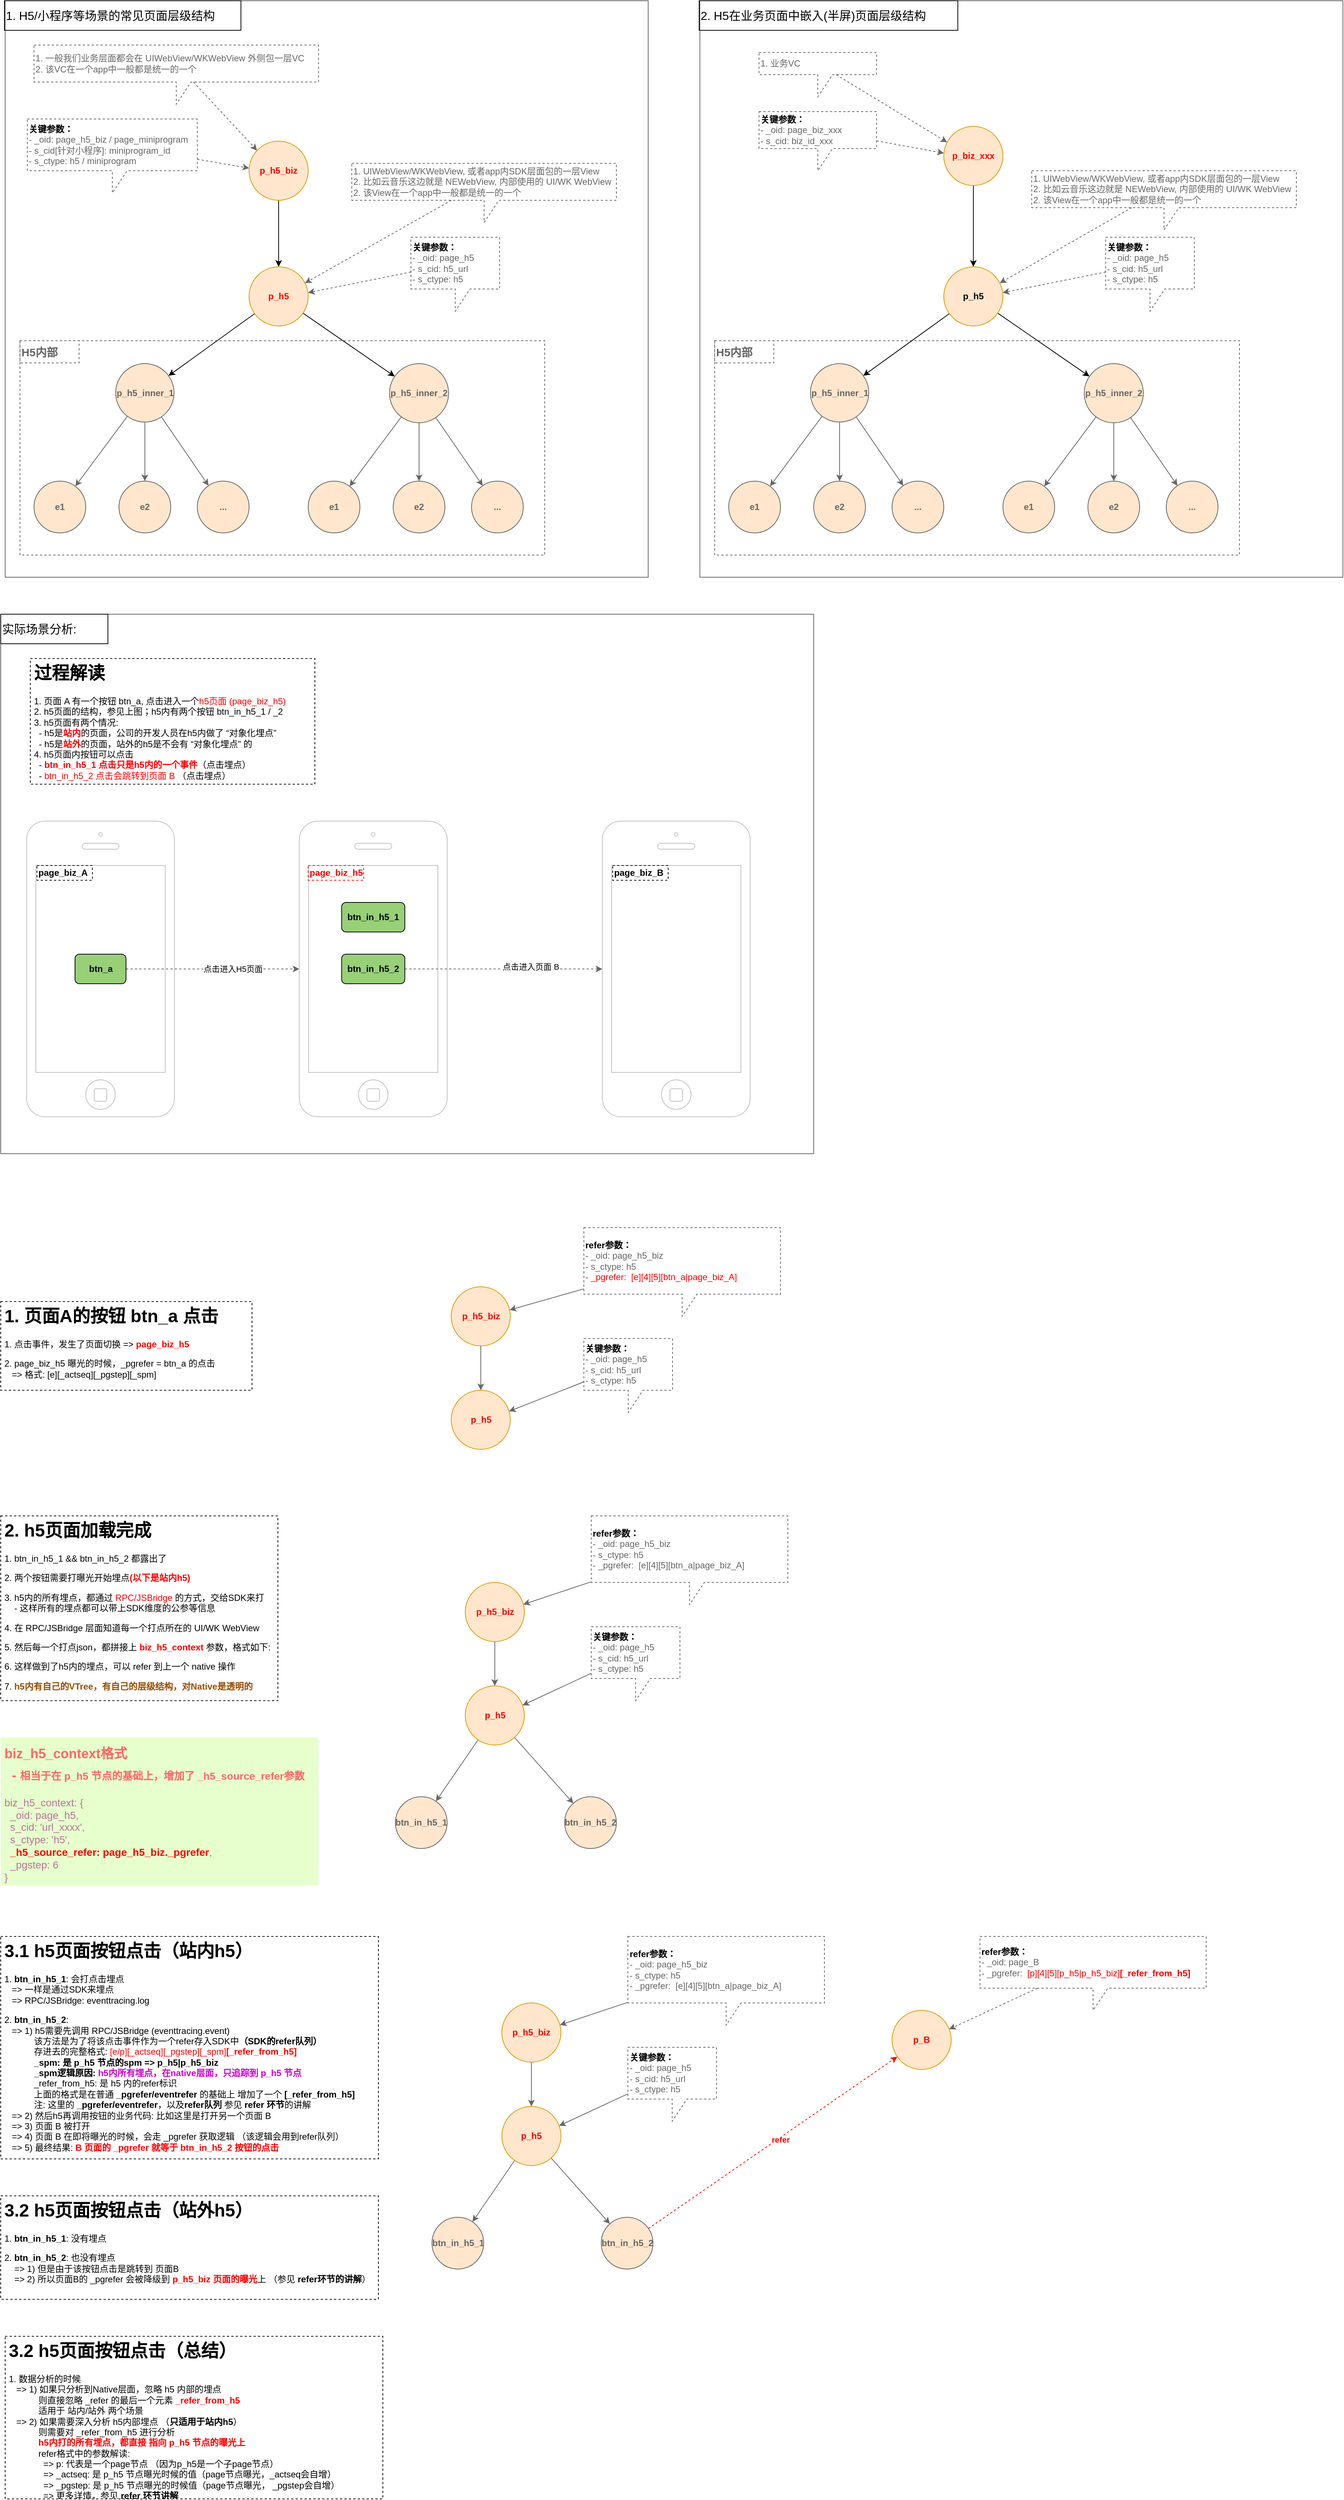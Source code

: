 <mxfile version="14.7.0" type="github">
  <diagram id="BwOSBp48OYiSH1dpokI9" name="Page-1">
    <mxGraphModel dx="1688" dy="2110" grid="1" gridSize="10" guides="1" tooltips="1" connect="1" arrows="1" fold="1" page="1" pageScale="1" pageWidth="827" pageHeight="1169" math="0" shadow="0">
      <root>
        <mxCell id="0" />
        <mxCell id="1" parent="0" />
        <mxCell id="-mIfDHSUPJoPvfxh9Jht-90" value="" style="rounded=0;whiteSpace=wrap;html=1;strokeColor=#666666;fontColor=#666666;" vertex="1" parent="1">
          <mxGeometry x="45" y="-260" width="1100" height="730" as="geometry" />
        </mxCell>
        <mxCell id="-mIfDHSUPJoPvfxh9Jht-35" value="" style="rounded=0;whiteSpace=wrap;html=1;strokeColor=#666666;fontColor=#666666;" vertex="1" parent="1">
          <mxGeometry x="51" y="-1090" width="870" height="780" as="geometry" />
        </mxCell>
        <mxCell id="-mIfDHSUPJoPvfxh9Jht-29" value="" style="rounded=0;whiteSpace=wrap;html=1;fillColor=none;dashed=1;strokeColor=#666666;fontColor=#666666;" vertex="1" parent="1">
          <mxGeometry x="71" y="-630" width="710" height="290" as="geometry" />
        </mxCell>
        <mxCell id="-mIfDHSUPJoPvfxh9Jht-12" style="edgeStyle=orthogonalEdgeStyle;rounded=0;orthogonalLoop=1;jettySize=auto;html=1;fontColor=#FF0000;" edge="1" parent="1" source="-mIfDHSUPJoPvfxh9Jht-6" target="-mIfDHSUPJoPvfxh9Jht-7">
          <mxGeometry relative="1" as="geometry" />
        </mxCell>
        <mxCell id="-mIfDHSUPJoPvfxh9Jht-6" value="&lt;font&gt;&lt;span&gt;p_h5_biz&lt;br&gt;&lt;/span&gt;&lt;/font&gt;" style="ellipse;whiteSpace=wrap;html=1;aspect=fixed;strokeColor=#d79b00;fillColor=#ffe6cc;fontStyle=1;fontColor=#FF0000;" vertex="1" parent="1">
          <mxGeometry x="381" y="-900" width="80" height="80" as="geometry" />
        </mxCell>
        <mxCell id="-mIfDHSUPJoPvfxh9Jht-21" style="edgeStyle=none;rounded=0;orthogonalLoop=1;jettySize=auto;html=1;" edge="1" parent="1" source="-mIfDHSUPJoPvfxh9Jht-7" target="-mIfDHSUPJoPvfxh9Jht-13">
          <mxGeometry relative="1" as="geometry" />
        </mxCell>
        <mxCell id="-mIfDHSUPJoPvfxh9Jht-22" style="edgeStyle=none;rounded=0;orthogonalLoop=1;jettySize=auto;html=1;" edge="1" parent="1" source="-mIfDHSUPJoPvfxh9Jht-7" target="-mIfDHSUPJoPvfxh9Jht-14">
          <mxGeometry relative="1" as="geometry" />
        </mxCell>
        <mxCell id="-mIfDHSUPJoPvfxh9Jht-7" value="&lt;span&gt;&lt;font&gt;p_h5&lt;/font&gt;&lt;/span&gt;" style="ellipse;whiteSpace=wrap;html=1;aspect=fixed;strokeColor=#d79b00;fillColor=#ffe6cc;fontStyle=1;fontColor=#FF0000;" vertex="1" parent="1">
          <mxGeometry x="381" y="-730" width="80" height="80" as="geometry" />
        </mxCell>
        <mxCell id="-mIfDHSUPJoPvfxh9Jht-18" style="rounded=0;orthogonalLoop=1;jettySize=auto;html=1;strokeColor=#666666;fontColor=#666666;" edge="1" parent="1" source="-mIfDHSUPJoPvfxh9Jht-13" target="-mIfDHSUPJoPvfxh9Jht-15">
          <mxGeometry relative="1" as="geometry" />
        </mxCell>
        <mxCell id="-mIfDHSUPJoPvfxh9Jht-19" style="edgeStyle=none;rounded=0;orthogonalLoop=1;jettySize=auto;html=1;strokeColor=#666666;fontColor=#666666;" edge="1" parent="1" source="-mIfDHSUPJoPvfxh9Jht-13" target="-mIfDHSUPJoPvfxh9Jht-16">
          <mxGeometry relative="1" as="geometry" />
        </mxCell>
        <mxCell id="-mIfDHSUPJoPvfxh9Jht-20" style="edgeStyle=none;rounded=0;orthogonalLoop=1;jettySize=auto;html=1;strokeColor=#666666;fontColor=#666666;" edge="1" parent="1" source="-mIfDHSUPJoPvfxh9Jht-13" target="-mIfDHSUPJoPvfxh9Jht-17">
          <mxGeometry relative="1" as="geometry" />
        </mxCell>
        <mxCell id="-mIfDHSUPJoPvfxh9Jht-13" value="&lt;b&gt;&lt;font&gt;p_h5_inner_1&lt;/font&gt;&lt;/b&gt;" style="ellipse;whiteSpace=wrap;html=1;aspect=fixed;fillColor=#ffe6cc;strokeColor=#666666;fontColor=#666666;" vertex="1" parent="1">
          <mxGeometry x="200.5" y="-599" width="79" height="79" as="geometry" />
        </mxCell>
        <mxCell id="-mIfDHSUPJoPvfxh9Jht-26" style="edgeStyle=none;rounded=0;orthogonalLoop=1;jettySize=auto;html=1;strokeColor=#666666;fontColor=#666666;" edge="1" parent="1" source="-mIfDHSUPJoPvfxh9Jht-14" target="-mIfDHSUPJoPvfxh9Jht-23">
          <mxGeometry relative="1" as="geometry" />
        </mxCell>
        <mxCell id="-mIfDHSUPJoPvfxh9Jht-27" style="edgeStyle=none;rounded=0;orthogonalLoop=1;jettySize=auto;html=1;strokeColor=#666666;fontColor=#666666;" edge="1" parent="1" source="-mIfDHSUPJoPvfxh9Jht-14" target="-mIfDHSUPJoPvfxh9Jht-24">
          <mxGeometry relative="1" as="geometry" />
        </mxCell>
        <mxCell id="-mIfDHSUPJoPvfxh9Jht-28" style="edgeStyle=none;rounded=0;orthogonalLoop=1;jettySize=auto;html=1;strokeColor=#666666;fontColor=#666666;" edge="1" parent="1" source="-mIfDHSUPJoPvfxh9Jht-14" target="-mIfDHSUPJoPvfxh9Jht-25">
          <mxGeometry relative="1" as="geometry" />
        </mxCell>
        <mxCell id="-mIfDHSUPJoPvfxh9Jht-14" value="&lt;b&gt;&lt;font&gt;p_h5_inner_2&lt;/font&gt;&lt;/b&gt;" style="ellipse;whiteSpace=wrap;html=1;aspect=fixed;fillColor=#ffe6cc;strokeColor=#666666;fontColor=#666666;" vertex="1" parent="1">
          <mxGeometry x="571" y="-599" width="80" height="80" as="geometry" />
        </mxCell>
        <mxCell id="-mIfDHSUPJoPvfxh9Jht-15" value="&lt;b&gt;&lt;font&gt;e1&lt;/font&gt;&lt;/b&gt;" style="ellipse;whiteSpace=wrap;html=1;aspect=fixed;fillColor=#ffe6cc;strokeColor=#666666;fontColor=#666666;" vertex="1" parent="1">
          <mxGeometry x="90" y="-440" width="70" height="70" as="geometry" />
        </mxCell>
        <mxCell id="-mIfDHSUPJoPvfxh9Jht-16" value="&lt;b&gt;&lt;font&gt;e2&lt;/font&gt;&lt;/b&gt;" style="ellipse;whiteSpace=wrap;html=1;aspect=fixed;fillColor=#ffe6cc;strokeColor=#666666;fontColor=#666666;" vertex="1" parent="1">
          <mxGeometry x="205" y="-440" width="70" height="70" as="geometry" />
        </mxCell>
        <mxCell id="-mIfDHSUPJoPvfxh9Jht-17" value="&lt;b&gt;&lt;font&gt;...&lt;/font&gt;&lt;/b&gt;" style="ellipse;whiteSpace=wrap;html=1;aspect=fixed;fillColor=#ffe6cc;strokeColor=#666666;fontColor=#666666;" vertex="1" parent="1">
          <mxGeometry x="311" y="-440" width="70" height="70" as="geometry" />
        </mxCell>
        <mxCell id="-mIfDHSUPJoPvfxh9Jht-23" value="&lt;b&gt;&lt;font&gt;e1&lt;/font&gt;&lt;/b&gt;" style="ellipse;whiteSpace=wrap;html=1;aspect=fixed;fillColor=#ffe6cc;strokeColor=#666666;fontColor=#666666;" vertex="1" parent="1">
          <mxGeometry x="461" y="-440" width="70" height="70" as="geometry" />
        </mxCell>
        <mxCell id="-mIfDHSUPJoPvfxh9Jht-24" value="&lt;b&gt;&lt;font&gt;e2&lt;/font&gt;&lt;/b&gt;" style="ellipse;whiteSpace=wrap;html=1;aspect=fixed;fillColor=#ffe6cc;strokeColor=#666666;fontColor=#666666;" vertex="1" parent="1">
          <mxGeometry x="576" y="-440" width="70" height="70" as="geometry" />
        </mxCell>
        <mxCell id="-mIfDHSUPJoPvfxh9Jht-25" value="&lt;b&gt;&lt;font&gt;...&lt;/font&gt;&lt;/b&gt;" style="ellipse;whiteSpace=wrap;html=1;aspect=fixed;fillColor=#ffe6cc;strokeColor=#666666;fontColor=#666666;" vertex="1" parent="1">
          <mxGeometry x="682" y="-440" width="70" height="70" as="geometry" />
        </mxCell>
        <mxCell id="-mIfDHSUPJoPvfxh9Jht-30" value="&lt;b&gt;&lt;font style=&quot;font-size: 15px&quot;&gt;H5内部&lt;/font&gt;&lt;/b&gt;" style="text;html=1;fillColor=none;align=left;verticalAlign=middle;whiteSpace=wrap;rounded=0;dashed=1;strokeColor=#666666;fontColor=#666666;" vertex="1" parent="1">
          <mxGeometry x="71" y="-630" width="80" height="30" as="geometry" />
        </mxCell>
        <mxCell id="-mIfDHSUPJoPvfxh9Jht-32" style="edgeStyle=none;rounded=0;orthogonalLoop=1;jettySize=auto;html=1;fontColor=#666666;dashed=1;strokeColor=#666666;" edge="1" parent="1" source="-mIfDHSUPJoPvfxh9Jht-31" target="-mIfDHSUPJoPvfxh9Jht-6">
          <mxGeometry relative="1" as="geometry" />
        </mxCell>
        <mxCell id="-mIfDHSUPJoPvfxh9Jht-31" value="1. 一般我们业务层面都会在 UIWebView/WKWebView 外侧包一层VC&lt;br&gt;2. 该VC在一个app中一般都是统一的一个" style="shape=callout;whiteSpace=wrap;html=1;perimeter=calloutPerimeter;dashed=1;fontColor=#666666;fillColor=none;strokeColor=#666666;align=left;" vertex="1" parent="1">
          <mxGeometry x="90" y="-1030" width="385" height="80" as="geometry" />
        </mxCell>
        <mxCell id="-mIfDHSUPJoPvfxh9Jht-34" style="edgeStyle=none;rounded=0;orthogonalLoop=1;jettySize=auto;html=1;dashed=1;fontColor=#666666;strokeColor=#666666;" edge="1" parent="1" source="-mIfDHSUPJoPvfxh9Jht-33" target="-mIfDHSUPJoPvfxh9Jht-7">
          <mxGeometry relative="1" as="geometry" />
        </mxCell>
        <mxCell id="-mIfDHSUPJoPvfxh9Jht-33" value="1. UIWebView/WKWebView, 或者app内SDK层面包的一层View&lt;br&gt;2. 比如云音乐这边就是 NEWebView, 内部使用的 UI/WK WebView&lt;br&gt;2. 该View在一个app中一般都是统一的一个" style="shape=callout;whiteSpace=wrap;html=1;perimeter=calloutPerimeter;dashed=1;fontColor=#666666;fillColor=none;strokeColor=#666666;align=left;" vertex="1" parent="1">
          <mxGeometry x="520" y="-870" width="358" height="80" as="geometry" />
        </mxCell>
        <mxCell id="-mIfDHSUPJoPvfxh9Jht-36" value="&lt;font style=&quot;font-size: 16px&quot;&gt;1. H5/小程序等场景的常见页面层级结构&lt;/font&gt;" style="text;html=1;fillColor=none;align=left;verticalAlign=middle;whiteSpace=wrap;rounded=0;strokeColor=#000000;" vertex="1" parent="1">
          <mxGeometry x="50" y="-1090" width="320" height="40" as="geometry" />
        </mxCell>
        <mxCell id="-mIfDHSUPJoPvfxh9Jht-37" value="" style="rounded=0;whiteSpace=wrap;html=1;strokeColor=#666666;fontColor=#666666;" vertex="1" parent="1">
          <mxGeometry x="991" y="-1090" width="870" height="780" as="geometry" />
        </mxCell>
        <mxCell id="-mIfDHSUPJoPvfxh9Jht-38" value="" style="rounded=0;whiteSpace=wrap;html=1;fillColor=none;dashed=1;strokeColor=#666666;fontColor=#666666;" vertex="1" parent="1">
          <mxGeometry x="1011" y="-630" width="710" height="290" as="geometry" />
        </mxCell>
        <mxCell id="-mIfDHSUPJoPvfxh9Jht-39" style="edgeStyle=orthogonalEdgeStyle;rounded=0;orthogonalLoop=1;jettySize=auto;html=1;fontColor=#FF0000;" edge="1" parent="1" source="-mIfDHSUPJoPvfxh9Jht-40" target="-mIfDHSUPJoPvfxh9Jht-43">
          <mxGeometry relative="1" as="geometry" />
        </mxCell>
        <mxCell id="-mIfDHSUPJoPvfxh9Jht-40" value="&lt;font&gt;&lt;span&gt;p_biz_xxx&lt;br&gt;&lt;/span&gt;&lt;/font&gt;" style="ellipse;whiteSpace=wrap;html=1;aspect=fixed;strokeColor=#d79b00;fillColor=#ffe6cc;fontStyle=1;fontColor=#FF0000;" vertex="1" parent="1">
          <mxGeometry x="1321" y="-920" width="80" height="80" as="geometry" />
        </mxCell>
        <mxCell id="-mIfDHSUPJoPvfxh9Jht-41" style="edgeStyle=none;rounded=0;orthogonalLoop=1;jettySize=auto;html=1;" edge="1" parent="1" source="-mIfDHSUPJoPvfxh9Jht-43" target="-mIfDHSUPJoPvfxh9Jht-47">
          <mxGeometry relative="1" as="geometry" />
        </mxCell>
        <mxCell id="-mIfDHSUPJoPvfxh9Jht-42" style="edgeStyle=none;rounded=0;orthogonalLoop=1;jettySize=auto;html=1;" edge="1" parent="1" source="-mIfDHSUPJoPvfxh9Jht-43" target="-mIfDHSUPJoPvfxh9Jht-51">
          <mxGeometry relative="1" as="geometry" />
        </mxCell>
        <mxCell id="-mIfDHSUPJoPvfxh9Jht-43" value="&lt;span&gt;&lt;font&gt;p_h5&lt;/font&gt;&lt;/span&gt;" style="ellipse;whiteSpace=wrap;html=1;aspect=fixed;strokeColor=#d79b00;fillColor=#ffe6cc;fontStyle=1;" vertex="1" parent="1">
          <mxGeometry x="1321" y="-730" width="80" height="80" as="geometry" />
        </mxCell>
        <mxCell id="-mIfDHSUPJoPvfxh9Jht-44" style="rounded=0;orthogonalLoop=1;jettySize=auto;html=1;strokeColor=#666666;fontColor=#666666;" edge="1" parent="1" source="-mIfDHSUPJoPvfxh9Jht-47" target="-mIfDHSUPJoPvfxh9Jht-52">
          <mxGeometry relative="1" as="geometry" />
        </mxCell>
        <mxCell id="-mIfDHSUPJoPvfxh9Jht-45" style="edgeStyle=none;rounded=0;orthogonalLoop=1;jettySize=auto;html=1;strokeColor=#666666;fontColor=#666666;" edge="1" parent="1" source="-mIfDHSUPJoPvfxh9Jht-47" target="-mIfDHSUPJoPvfxh9Jht-53">
          <mxGeometry relative="1" as="geometry" />
        </mxCell>
        <mxCell id="-mIfDHSUPJoPvfxh9Jht-46" style="edgeStyle=none;rounded=0;orthogonalLoop=1;jettySize=auto;html=1;strokeColor=#666666;fontColor=#666666;" edge="1" parent="1" source="-mIfDHSUPJoPvfxh9Jht-47" target="-mIfDHSUPJoPvfxh9Jht-54">
          <mxGeometry relative="1" as="geometry" />
        </mxCell>
        <mxCell id="-mIfDHSUPJoPvfxh9Jht-47" value="&lt;b&gt;&lt;font&gt;p_h5_inner_1&lt;/font&gt;&lt;/b&gt;" style="ellipse;whiteSpace=wrap;html=1;aspect=fixed;fillColor=#ffe6cc;strokeColor=#666666;fontColor=#666666;" vertex="1" parent="1">
          <mxGeometry x="1140.5" y="-599" width="79" height="79" as="geometry" />
        </mxCell>
        <mxCell id="-mIfDHSUPJoPvfxh9Jht-48" style="edgeStyle=none;rounded=0;orthogonalLoop=1;jettySize=auto;html=1;strokeColor=#666666;fontColor=#666666;" edge="1" parent="1" source="-mIfDHSUPJoPvfxh9Jht-51" target="-mIfDHSUPJoPvfxh9Jht-55">
          <mxGeometry relative="1" as="geometry" />
        </mxCell>
        <mxCell id="-mIfDHSUPJoPvfxh9Jht-49" style="edgeStyle=none;rounded=0;orthogonalLoop=1;jettySize=auto;html=1;strokeColor=#666666;fontColor=#666666;" edge="1" parent="1" source="-mIfDHSUPJoPvfxh9Jht-51" target="-mIfDHSUPJoPvfxh9Jht-56">
          <mxGeometry relative="1" as="geometry" />
        </mxCell>
        <mxCell id="-mIfDHSUPJoPvfxh9Jht-50" style="edgeStyle=none;rounded=0;orthogonalLoop=1;jettySize=auto;html=1;strokeColor=#666666;fontColor=#666666;" edge="1" parent="1" source="-mIfDHSUPJoPvfxh9Jht-51" target="-mIfDHSUPJoPvfxh9Jht-57">
          <mxGeometry relative="1" as="geometry" />
        </mxCell>
        <mxCell id="-mIfDHSUPJoPvfxh9Jht-51" value="&lt;b&gt;&lt;font&gt;p_h5_inner_2&lt;/font&gt;&lt;/b&gt;" style="ellipse;whiteSpace=wrap;html=1;aspect=fixed;fillColor=#ffe6cc;strokeColor=#666666;fontColor=#666666;" vertex="1" parent="1">
          <mxGeometry x="1511" y="-599" width="80" height="80" as="geometry" />
        </mxCell>
        <mxCell id="-mIfDHSUPJoPvfxh9Jht-52" value="&lt;b&gt;&lt;font&gt;e1&lt;/font&gt;&lt;/b&gt;" style="ellipse;whiteSpace=wrap;html=1;aspect=fixed;fillColor=#ffe6cc;strokeColor=#666666;fontColor=#666666;" vertex="1" parent="1">
          <mxGeometry x="1030" y="-440" width="70" height="70" as="geometry" />
        </mxCell>
        <mxCell id="-mIfDHSUPJoPvfxh9Jht-53" value="&lt;b&gt;&lt;font&gt;e2&lt;/font&gt;&lt;/b&gt;" style="ellipse;whiteSpace=wrap;html=1;aspect=fixed;fillColor=#ffe6cc;strokeColor=#666666;fontColor=#666666;" vertex="1" parent="1">
          <mxGeometry x="1145" y="-440" width="70" height="70" as="geometry" />
        </mxCell>
        <mxCell id="-mIfDHSUPJoPvfxh9Jht-54" value="&lt;b&gt;&lt;font&gt;...&lt;/font&gt;&lt;/b&gt;" style="ellipse;whiteSpace=wrap;html=1;aspect=fixed;fillColor=#ffe6cc;strokeColor=#666666;fontColor=#666666;" vertex="1" parent="1">
          <mxGeometry x="1251" y="-440" width="70" height="70" as="geometry" />
        </mxCell>
        <mxCell id="-mIfDHSUPJoPvfxh9Jht-55" value="&lt;b&gt;&lt;font&gt;e1&lt;/font&gt;&lt;/b&gt;" style="ellipse;whiteSpace=wrap;html=1;aspect=fixed;fillColor=#ffe6cc;strokeColor=#666666;fontColor=#666666;" vertex="1" parent="1">
          <mxGeometry x="1401" y="-440" width="70" height="70" as="geometry" />
        </mxCell>
        <mxCell id="-mIfDHSUPJoPvfxh9Jht-56" value="&lt;b&gt;&lt;font&gt;e2&lt;/font&gt;&lt;/b&gt;" style="ellipse;whiteSpace=wrap;html=1;aspect=fixed;fillColor=#ffe6cc;strokeColor=#666666;fontColor=#666666;" vertex="1" parent="1">
          <mxGeometry x="1516" y="-440" width="70" height="70" as="geometry" />
        </mxCell>
        <mxCell id="-mIfDHSUPJoPvfxh9Jht-57" value="&lt;b&gt;&lt;font&gt;...&lt;/font&gt;&lt;/b&gt;" style="ellipse;whiteSpace=wrap;html=1;aspect=fixed;fillColor=#ffe6cc;strokeColor=#666666;fontColor=#666666;" vertex="1" parent="1">
          <mxGeometry x="1622" y="-440" width="70" height="70" as="geometry" />
        </mxCell>
        <mxCell id="-mIfDHSUPJoPvfxh9Jht-58" value="&lt;b&gt;&lt;font style=&quot;font-size: 15px&quot;&gt;H5内部&lt;/font&gt;&lt;/b&gt;" style="text;html=1;fillColor=none;align=left;verticalAlign=middle;whiteSpace=wrap;rounded=0;dashed=1;strokeColor=#666666;fontColor=#666666;" vertex="1" parent="1">
          <mxGeometry x="1011" y="-630" width="80" height="30" as="geometry" />
        </mxCell>
        <mxCell id="-mIfDHSUPJoPvfxh9Jht-59" style="edgeStyle=none;rounded=0;orthogonalLoop=1;jettySize=auto;html=1;fontColor=#666666;dashed=1;strokeColor=#666666;" edge="1" parent="1" source="-mIfDHSUPJoPvfxh9Jht-60" target="-mIfDHSUPJoPvfxh9Jht-40">
          <mxGeometry relative="1" as="geometry" />
        </mxCell>
        <mxCell id="-mIfDHSUPJoPvfxh9Jht-60" value="1. 业务VC" style="shape=callout;whiteSpace=wrap;html=1;perimeter=calloutPerimeter;dashed=1;fontColor=#666666;fillColor=none;strokeColor=#666666;align=left;" vertex="1" parent="1">
          <mxGeometry x="1071" y="-1020" width="159" height="60" as="geometry" />
        </mxCell>
        <mxCell id="-mIfDHSUPJoPvfxh9Jht-61" style="edgeStyle=none;rounded=0;orthogonalLoop=1;jettySize=auto;html=1;dashed=1;fontColor=#666666;strokeColor=#666666;" edge="1" parent="1" source="-mIfDHSUPJoPvfxh9Jht-62" target="-mIfDHSUPJoPvfxh9Jht-43">
          <mxGeometry relative="1" as="geometry" />
        </mxCell>
        <mxCell id="-mIfDHSUPJoPvfxh9Jht-62" value="1. UIWebView/WKWebView, 或者app内SDK层面包的一层View&lt;br&gt;2. 比如云音乐这边就是 NEWebView, 内部使用的 UI/WK WebView&lt;br&gt;2. 该View在一个app中一般都是统一的一个" style="shape=callout;whiteSpace=wrap;html=1;perimeter=calloutPerimeter;dashed=1;fontColor=#666666;fillColor=none;strokeColor=#666666;align=left;" vertex="1" parent="1">
          <mxGeometry x="1440" y="-860" width="358" height="80" as="geometry" />
        </mxCell>
        <mxCell id="-mIfDHSUPJoPvfxh9Jht-63" value="&lt;font style=&quot;font-size: 16px&quot;&gt;2. H5在业务页面中嵌入(半屏)页面层级结构&lt;/font&gt;" style="text;html=1;fillColor=none;align=left;verticalAlign=middle;whiteSpace=wrap;rounded=0;strokeColor=#000000;" vertex="1" parent="1">
          <mxGeometry x="990" y="-1090" width="350" height="40" as="geometry" />
        </mxCell>
        <mxCell id="-mIfDHSUPJoPvfxh9Jht-65" style="edgeStyle=none;rounded=0;orthogonalLoop=1;jettySize=auto;html=1;dashed=1;fontColor=#000000;strokeColor=#666666;" edge="1" parent="1" source="-mIfDHSUPJoPvfxh9Jht-64" target="-mIfDHSUPJoPvfxh9Jht-6">
          <mxGeometry relative="1" as="geometry" />
        </mxCell>
        <mxCell id="-mIfDHSUPJoPvfxh9Jht-64" value="&lt;b&gt;&lt;font color=&quot;#000000&quot;&gt;关键参数：&lt;/font&gt;&lt;/b&gt;&lt;br&gt;- _oid: page_h5_biz / page_miniprogram&lt;br&gt;- s_cid[针对小程序]: miniprogram_id&lt;br&gt;- s_ctype: h5 / miniprogram" style="shape=callout;whiteSpace=wrap;html=1;perimeter=calloutPerimeter;dashed=1;fontColor=#666666;fillColor=none;strokeColor=#666666;align=left;" vertex="1" parent="1">
          <mxGeometry x="81" y="-930" width="230" height="100" as="geometry" />
        </mxCell>
        <mxCell id="-mIfDHSUPJoPvfxh9Jht-68" style="edgeStyle=none;rounded=0;orthogonalLoop=1;jettySize=auto;html=1;dashed=1;fontColor=#000000;strokeColor=#666666;" edge="1" parent="1" source="-mIfDHSUPJoPvfxh9Jht-66" target="-mIfDHSUPJoPvfxh9Jht-7">
          <mxGeometry relative="1" as="geometry" />
        </mxCell>
        <mxCell id="-mIfDHSUPJoPvfxh9Jht-66" value="&lt;b&gt;&lt;font color=&quot;#000000&quot;&gt;关键参数：&lt;/font&gt;&lt;/b&gt;&lt;br&gt;- _oid: page_h5&lt;br&gt;- s_cid: h5_url&lt;br&gt;- s_ctype: h5" style="shape=callout;whiteSpace=wrap;html=1;perimeter=calloutPerimeter;dashed=1;fontColor=#666666;fillColor=none;strokeColor=#666666;align=left;" vertex="1" parent="1">
          <mxGeometry x="600" y="-770" width="120" height="100" as="geometry" />
        </mxCell>
        <mxCell id="-mIfDHSUPJoPvfxh9Jht-70" style="edgeStyle=none;rounded=0;orthogonalLoop=1;jettySize=auto;html=1;dashed=1;fontColor=#000000;strokeColor=#666666;" edge="1" parent="1" source="-mIfDHSUPJoPvfxh9Jht-69" target="-mIfDHSUPJoPvfxh9Jht-40">
          <mxGeometry relative="1" as="geometry" />
        </mxCell>
        <mxCell id="-mIfDHSUPJoPvfxh9Jht-69" value="&lt;b&gt;&lt;font color=&quot;#000000&quot;&gt;关键参数：&lt;/font&gt;&lt;/b&gt;&lt;br&gt;- _oid: page_biz_xxx&lt;br&gt;- s_cid: biz_id_xxx" style="shape=callout;whiteSpace=wrap;html=1;perimeter=calloutPerimeter;dashed=1;fontColor=#666666;fillColor=none;strokeColor=#666666;align=left;" vertex="1" parent="1">
          <mxGeometry x="1071" y="-940" width="159" height="80" as="geometry" />
        </mxCell>
        <mxCell id="-mIfDHSUPJoPvfxh9Jht-72" style="edgeStyle=none;rounded=0;orthogonalLoop=1;jettySize=auto;html=1;dashed=1;fontColor=#000000;strokeColor=#666666;" edge="1" parent="1" source="-mIfDHSUPJoPvfxh9Jht-71" target="-mIfDHSUPJoPvfxh9Jht-43">
          <mxGeometry relative="1" as="geometry" />
        </mxCell>
        <mxCell id="-mIfDHSUPJoPvfxh9Jht-71" value="&lt;b&gt;&lt;font color=&quot;#000000&quot;&gt;关键参数：&lt;/font&gt;&lt;/b&gt;&lt;br&gt;- _oid: page_h5&lt;br&gt;- s_cid: h5_url&lt;br&gt;- s_ctype: h5" style="shape=callout;whiteSpace=wrap;html=1;perimeter=calloutPerimeter;dashed=1;fontColor=#666666;fillColor=none;strokeColor=#666666;align=left;" vertex="1" parent="1">
          <mxGeometry x="1540" y="-770" width="120" height="100" as="geometry" />
        </mxCell>
        <mxCell id="-mIfDHSUPJoPvfxh9Jht-74" value="" style="html=1;verticalLabelPosition=bottom;labelBackgroundColor=#ffffff;verticalAlign=top;shadow=0;dashed=0;strokeWidth=1;shape=mxgraph.ios7.misc.iphone;strokeColor=#c0c0c0;fontColor=#000000;fillColor=#ffffff;align=left;" vertex="1" parent="1">
          <mxGeometry x="80" y="20" width="200" height="400" as="geometry" />
        </mxCell>
        <mxCell id="-mIfDHSUPJoPvfxh9Jht-75" value="page_biz_A" style="text;html=1;fillColor=none;align=left;verticalAlign=middle;whiteSpace=wrap;rounded=0;fontColor=#000000;strokeColor=#000000;dashed=1;fontStyle=1" vertex="1" parent="1">
          <mxGeometry x="94" y="80" width="75" height="20" as="geometry" />
        </mxCell>
        <mxCell id="-mIfDHSUPJoPvfxh9Jht-82" style="edgeStyle=none;rounded=0;orthogonalLoop=1;jettySize=auto;html=1;dashed=1;fontColor=#000000;strokeColor=#666666;" edge="1" parent="1" source="-mIfDHSUPJoPvfxh9Jht-78" target="-mIfDHSUPJoPvfxh9Jht-79">
          <mxGeometry relative="1" as="geometry" />
        </mxCell>
        <mxCell id="-mIfDHSUPJoPvfxh9Jht-83" value="点击进入H5页面" style="edgeLabel;html=1;align=center;verticalAlign=middle;resizable=0;points=[];fontColor=#000000;" vertex="1" connectable="0" parent="-mIfDHSUPJoPvfxh9Jht-82">
          <mxGeometry x="-0.228" y="-1" relative="1" as="geometry">
            <mxPoint x="54" y="-1" as="offset" />
          </mxGeometry>
        </mxCell>
        <mxCell id="-mIfDHSUPJoPvfxh9Jht-78" value="btn_a" style="rounded=1;whiteSpace=wrap;html=1;fontColor=#000000;strokeColor=#000000;align=center;fontStyle=1;fillColor=#97D077;" vertex="1" parent="1">
          <mxGeometry x="145.5" y="200" width="69" height="40" as="geometry" />
        </mxCell>
        <mxCell id="-mIfDHSUPJoPvfxh9Jht-79" value="" style="html=1;verticalLabelPosition=bottom;labelBackgroundColor=#ffffff;verticalAlign=top;shadow=0;dashed=0;strokeWidth=1;shape=mxgraph.ios7.misc.iphone;strokeColor=#c0c0c0;fontColor=#000000;fillColor=#ffffff;align=left;" vertex="1" parent="1">
          <mxGeometry x="449" y="20" width="200" height="400" as="geometry" />
        </mxCell>
        <mxCell id="-mIfDHSUPJoPvfxh9Jht-81" value="page_biz_h5" style="text;html=1;fillColor=none;align=left;verticalAlign=middle;whiteSpace=wrap;rounded=0;dashed=1;fontStyle=1;fontColor=#FF0000;strokeColor=#FF0000;" vertex="1" parent="1">
          <mxGeometry x="461" y="80" width="75" height="20" as="geometry" />
        </mxCell>
        <mxCell id="-mIfDHSUPJoPvfxh9Jht-84" value="" style="html=1;verticalLabelPosition=bottom;labelBackgroundColor=#ffffff;verticalAlign=top;shadow=0;dashed=0;strokeWidth=1;shape=mxgraph.ios7.misc.iphone;strokeColor=#c0c0c0;fontColor=#000000;fillColor=#ffffff;align=left;" vertex="1" parent="1">
          <mxGeometry x="859" y="20" width="200" height="400" as="geometry" />
        </mxCell>
        <mxCell id="-mIfDHSUPJoPvfxh9Jht-86" style="edgeStyle=none;rounded=0;orthogonalLoop=1;jettySize=auto;html=1;dashed=1;fontColor=#000000;strokeColor=#666666;" edge="1" parent="1" source="-mIfDHSUPJoPvfxh9Jht-85" target="-mIfDHSUPJoPvfxh9Jht-84">
          <mxGeometry relative="1" as="geometry" />
        </mxCell>
        <mxCell id="-mIfDHSUPJoPvfxh9Jht-85" value="btn_in_h5_2" style="rounded=1;whiteSpace=wrap;html=1;fontColor=#000000;strokeColor=#000000;align=center;fontStyle=1;fillColor=#97D077;" vertex="1" parent="1">
          <mxGeometry x="506.25" y="200" width="85.5" height="40" as="geometry" />
        </mxCell>
        <mxCell id="-mIfDHSUPJoPvfxh9Jht-87" value="page_biz_B" style="text;html=1;fillColor=none;align=left;verticalAlign=middle;whiteSpace=wrap;rounded=0;fontColor=#000000;strokeColor=#000000;dashed=1;fontStyle=1" vertex="1" parent="1">
          <mxGeometry x="873" y="80" width="75" height="20" as="geometry" />
        </mxCell>
        <mxCell id="-mIfDHSUPJoPvfxh9Jht-88" value="点击进入页面 B" style="edgeLabel;html=1;align=center;verticalAlign=middle;resizable=0;points=[];fontColor=#000000;" vertex="1" connectable="0" parent="1">
          <mxGeometry x="389" y="230" as="geometry">
            <mxPoint x="373" y="-13" as="offset" />
          </mxGeometry>
        </mxCell>
        <mxCell id="-mIfDHSUPJoPvfxh9Jht-91" value="&lt;span style=&quot;font-size: 16px&quot;&gt;实际场景分析:&lt;/span&gt;" style="text;html=1;fillColor=none;align=left;verticalAlign=middle;whiteSpace=wrap;rounded=0;strokeColor=#000000;" vertex="1" parent="1">
          <mxGeometry x="45" y="-260" width="145" height="40" as="geometry" />
        </mxCell>
        <mxCell id="-mIfDHSUPJoPvfxh9Jht-92" value="&lt;h1&gt;过程解读&lt;/h1&gt;&lt;p&gt;1. 页面 A 有一个按钮 btn_a, 点击进入一个&lt;font color=&quot;#ff0000&quot;&gt;h5页面 (page_biz_h5)&lt;/font&gt;&lt;br&gt;2. h5页面的结构，参见上图；h5内有两个按钮 btn_in_h5_1 / _2&amp;nbsp;&lt;br&gt;3. h5页面有两个情况:&amp;nbsp;&lt;br&gt;&amp;nbsp; - h5是&lt;b&gt;&lt;font color=&quot;#ff0000&quot;&gt;站内&lt;/font&gt;&lt;/b&gt;的页面，公司的开发人员在h5内做了 “对象化埋点”&lt;br&gt;&amp;nbsp; - h5是&lt;font color=&quot;#ff0000&quot;&gt;&lt;b&gt;站外&lt;/b&gt;&lt;/font&gt;的页面，站外的h5是不会有 “对象化埋点” 的&lt;br&gt;4. h5页面内按钮可以点击&lt;br&gt;&amp;nbsp; - &lt;font color=&quot;#ff0000&quot;&gt;&lt;b&gt;btn_in_h5_1 点击只是h5内的一个事件&lt;/b&gt;&lt;/font&gt;（点击埋点）&lt;br&gt;&amp;nbsp; - &lt;font color=&quot;#ff0000&quot;&gt;btn_in_h5_2 点击会跳转到页面 B&lt;/font&gt; （点击埋点）&lt;/p&gt;" style="text;html=1;fillColor=none;spacing=5;spacingTop=-20;whiteSpace=wrap;overflow=hidden;rounded=0;fontColor=#000000;align=left;strokeColor=#000000;dashed=1;" vertex="1" parent="1">
          <mxGeometry x="85" y="-200" width="385" height="170" as="geometry" />
        </mxCell>
        <mxCell id="-mIfDHSUPJoPvfxh9Jht-93" value="btn_in_h5_1" style="rounded=1;whiteSpace=wrap;html=1;fontColor=#000000;strokeColor=#000000;align=center;fontStyle=1;fillColor=#97D077;" vertex="1" parent="1">
          <mxGeometry x="506.25" y="130" width="85.5" height="40" as="geometry" />
        </mxCell>
        <mxCell id="-mIfDHSUPJoPvfxh9Jht-96" value="&lt;h1&gt;1. 页面A的按钮 btn_a 点击&lt;/h1&gt;&lt;p&gt;1. 点击事件，发生了页面切换 =&amp;gt; &lt;b&gt;&lt;font color=&quot;#ff0000&quot;&gt;page_biz_h5&lt;/font&gt;&lt;/b&gt;&lt;/p&gt;&lt;p&gt;2. page_biz_h5 曝光的时候，_pgrefer = btn_a 的点击&lt;br&gt;&amp;nbsp; &amp;nbsp;=&amp;gt; 格式: [e][_actseq][_pgstep][_spm]&lt;/p&gt;&lt;p&gt;&lt;br&gt;&lt;/p&gt;" style="text;html=1;fillColor=none;spacing=5;spacingTop=-20;whiteSpace=wrap;overflow=hidden;rounded=0;align=left;strokeColor=#000000;dashed=1;" vertex="1" parent="1">
          <mxGeometry x="45" y="670" width="340" height="120" as="geometry" />
        </mxCell>
        <mxCell id="-mIfDHSUPJoPvfxh9Jht-102" style="edgeStyle=none;rounded=0;orthogonalLoop=1;jettySize=auto;html=1;fontColor=#FF0000;strokeColor=#666666;" edge="1" parent="1" source="-mIfDHSUPJoPvfxh9Jht-97" target="-mIfDHSUPJoPvfxh9Jht-98">
          <mxGeometry relative="1" as="geometry" />
        </mxCell>
        <mxCell id="-mIfDHSUPJoPvfxh9Jht-97" value="&lt;font&gt;&lt;span&gt;p_h5_biz&lt;br&gt;&lt;/span&gt;&lt;/font&gt;" style="ellipse;whiteSpace=wrap;html=1;aspect=fixed;strokeColor=#d79b00;fillColor=#ffe6cc;fontStyle=1;fontColor=#FF0000;" vertex="1" parent="1">
          <mxGeometry x="654.5" y="650" width="80" height="80" as="geometry" />
        </mxCell>
        <mxCell id="-mIfDHSUPJoPvfxh9Jht-98" value="&lt;span&gt;&lt;font&gt;p_h5&lt;/font&gt;&lt;/span&gt;" style="ellipse;whiteSpace=wrap;html=1;aspect=fixed;strokeColor=#d79b00;fillColor=#ffe6cc;fontStyle=1;fontColor=#FF0000;" vertex="1" parent="1">
          <mxGeometry x="654.5" y="790" width="80" height="80" as="geometry" />
        </mxCell>
        <mxCell id="-mIfDHSUPJoPvfxh9Jht-108" style="edgeStyle=none;rounded=0;orthogonalLoop=1;jettySize=auto;html=1;fontColor=#FF0000;strokeColor=#666666;" edge="1" parent="1" source="-mIfDHSUPJoPvfxh9Jht-107" target="-mIfDHSUPJoPvfxh9Jht-97">
          <mxGeometry relative="1" as="geometry" />
        </mxCell>
        <mxCell id="-mIfDHSUPJoPvfxh9Jht-107" value="&lt;b&gt;&lt;font color=&quot;#000000&quot;&gt;refer参数：&lt;/font&gt;&lt;/b&gt;&lt;br&gt;- _oid: page_h5_biz&lt;br&gt;- s_ctype: h5&lt;br&gt;&lt;font color=&quot;#ff0000&quot;&gt;- _pgrefer:&amp;nbsp;&amp;nbsp;[e][4][5][btn_a|page_biz_A]&lt;/font&gt;" style="shape=callout;whiteSpace=wrap;html=1;perimeter=calloutPerimeter;dashed=1;fontColor=#666666;fillColor=none;strokeColor=#666666;align=left;" vertex="1" parent="1">
          <mxGeometry x="834" y="570" width="266" height="120" as="geometry" />
        </mxCell>
        <mxCell id="-mIfDHSUPJoPvfxh9Jht-109" style="edgeStyle=none;rounded=0;orthogonalLoop=1;jettySize=auto;html=1;fontColor=#FF0000;strokeColor=#666666;" edge="1" parent="1" source="-mIfDHSUPJoPvfxh9Jht-110" target="-mIfDHSUPJoPvfxh9Jht-113">
          <mxGeometry relative="1" as="geometry" />
        </mxCell>
        <mxCell id="-mIfDHSUPJoPvfxh9Jht-110" value="&lt;font&gt;&lt;span&gt;p_h5_biz&lt;br&gt;&lt;/span&gt;&lt;/font&gt;" style="ellipse;whiteSpace=wrap;html=1;aspect=fixed;strokeColor=#d79b00;fillColor=#ffe6cc;fontStyle=1;fontColor=#FF0000;" vertex="1" parent="1">
          <mxGeometry x="673.5" y="1050" width="80" height="80" as="geometry" />
        </mxCell>
        <mxCell id="-mIfDHSUPJoPvfxh9Jht-111" style="edgeStyle=none;rounded=0;orthogonalLoop=1;jettySize=auto;html=1;fontColor=#FF0000;strokeColor=#666666;" edge="1" parent="1" source="-mIfDHSUPJoPvfxh9Jht-113" target="-mIfDHSUPJoPvfxh9Jht-114">
          <mxGeometry relative="1" as="geometry" />
        </mxCell>
        <mxCell id="-mIfDHSUPJoPvfxh9Jht-112" style="edgeStyle=none;rounded=0;orthogonalLoop=1;jettySize=auto;html=1;fontColor=#FF0000;strokeColor=#666666;" edge="1" parent="1" source="-mIfDHSUPJoPvfxh9Jht-113" target="-mIfDHSUPJoPvfxh9Jht-115">
          <mxGeometry relative="1" as="geometry" />
        </mxCell>
        <mxCell id="-mIfDHSUPJoPvfxh9Jht-113" value="&lt;span&gt;&lt;font&gt;p_h5&lt;/font&gt;&lt;/span&gt;" style="ellipse;whiteSpace=wrap;html=1;aspect=fixed;strokeColor=#d79b00;fillColor=#ffe6cc;fontStyle=1;fontColor=#FF0000;" vertex="1" parent="1">
          <mxGeometry x="673.5" y="1190" width="80" height="80" as="geometry" />
        </mxCell>
        <mxCell id="-mIfDHSUPJoPvfxh9Jht-114" value="&lt;b&gt;btn_in_h5_1&lt;/b&gt;" style="ellipse;whiteSpace=wrap;html=1;aspect=fixed;fillColor=#ffe6cc;strokeColor=#666666;fontColor=#666666;" vertex="1" parent="1">
          <mxGeometry x="579" y="1340" width="70" height="70" as="geometry" />
        </mxCell>
        <mxCell id="-mIfDHSUPJoPvfxh9Jht-115" value="&lt;b&gt;&lt;font&gt;btn_in_h5_2&lt;/font&gt;&lt;/b&gt;" style="ellipse;whiteSpace=wrap;html=1;aspect=fixed;fillColor=#ffe6cc;strokeColor=#666666;fontColor=#666666;" vertex="1" parent="1">
          <mxGeometry x="808" y="1340" width="70" height="70" as="geometry" />
        </mxCell>
        <mxCell id="-mIfDHSUPJoPvfxh9Jht-117" value="&lt;h1&gt;2. h5页面加载完成&lt;/h1&gt;&lt;p&gt;1. btn_in_h5_1 &amp;amp;&amp;amp; btn_in_h5_2 都露出了&lt;br&gt;&lt;/p&gt;&lt;p&gt;2. 两个按钮需要打曝光开始埋点&lt;b&gt;&lt;font color=&quot;#ff0000&quot;&gt;(以下是站内h5)&lt;/font&gt;&lt;/b&gt;&lt;/p&gt;&lt;p&gt;3. h5内的所有埋点，都通过 &lt;font color=&quot;#ff0000&quot;&gt;RPC/JSBridge&lt;/font&gt; 的方式，交给SDK来打&lt;br&gt;&amp;nbsp; &amp;nbsp; - 这样所有的埋点都可以带上SDK维度的公参等信息&lt;/p&gt;&lt;p&gt;4. 在 RPC/JSBridge 层面知道每一个打点所在的 UI/WK WebView&lt;/p&gt;&lt;p&gt;5. 然后每一个打点json，都拼接上 &lt;b&gt;&lt;font color=&quot;#ff0000&quot;&gt;biz_h5_context&lt;/font&gt;&lt;/b&gt; 参数，格式如下:&lt;br&gt;&lt;/p&gt;&lt;p&gt;6. 这样做到了h5内的埋点，可以 refer 到上一个 native 操作&lt;br&gt;&lt;/p&gt;&lt;p&gt;7. &lt;b&gt;&lt;font color=&quot;#994c00&quot;&gt;h5内有自己的VTree，有自己的层级结构，对Native是透明的&lt;/font&gt;&lt;/b&gt;&lt;/p&gt;" style="text;html=1;fillColor=none;spacing=5;spacingTop=-20;whiteSpace=wrap;overflow=hidden;rounded=0;align=left;strokeColor=#000000;dashed=1;" vertex="1" parent="1">
          <mxGeometry x="45" y="960" width="375" height="250" as="geometry" />
        </mxCell>
        <mxCell id="-mIfDHSUPJoPvfxh9Jht-119" style="edgeStyle=none;rounded=0;orthogonalLoop=1;jettySize=auto;html=1;fontColor=#FF0000;strokeColor=#666666;" edge="1" parent="1" source="-mIfDHSUPJoPvfxh9Jht-118" target="-mIfDHSUPJoPvfxh9Jht-110">
          <mxGeometry relative="1" as="geometry" />
        </mxCell>
        <mxCell id="-mIfDHSUPJoPvfxh9Jht-118" value="&lt;b&gt;&lt;font color=&quot;#000000&quot;&gt;refer参数：&lt;/font&gt;&lt;/b&gt;&lt;br&gt;- _oid: page_h5_biz&lt;br&gt;- s_ctype: h5&lt;br&gt;- _pgrefer:&amp;nbsp;&amp;nbsp;[e][4][5][btn_a|page_biz_A]" style="shape=callout;whiteSpace=wrap;html=1;perimeter=calloutPerimeter;dashed=1;fontColor=#666666;fillColor=none;strokeColor=#666666;align=left;" vertex="1" parent="1">
          <mxGeometry x="844" y="960" width="266" height="120" as="geometry" />
        </mxCell>
        <mxCell id="-mIfDHSUPJoPvfxh9Jht-121" style="edgeStyle=none;rounded=0;orthogonalLoop=1;jettySize=auto;html=1;fontColor=#FF0000;strokeColor=#666666;" edge="1" parent="1" source="-mIfDHSUPJoPvfxh9Jht-120" target="-mIfDHSUPJoPvfxh9Jht-98">
          <mxGeometry relative="1" as="geometry" />
        </mxCell>
        <mxCell id="-mIfDHSUPJoPvfxh9Jht-120" value="&lt;b&gt;&lt;font color=&quot;#000000&quot;&gt;关键参数：&lt;/font&gt;&lt;/b&gt;&lt;br&gt;- _oid: page_h5&lt;br&gt;- s_cid: h5_url&lt;br&gt;- s_ctype: h5" style="shape=callout;whiteSpace=wrap;html=1;perimeter=calloutPerimeter;dashed=1;fontColor=#666666;fillColor=none;strokeColor=#666666;align=left;" vertex="1" parent="1">
          <mxGeometry x="834" y="720" width="120" height="100" as="geometry" />
        </mxCell>
        <mxCell id="-mIfDHSUPJoPvfxh9Jht-123" style="edgeStyle=none;rounded=0;orthogonalLoop=1;jettySize=auto;html=1;fontColor=#FF0000;strokeColor=#666666;" edge="1" parent="1" source="-mIfDHSUPJoPvfxh9Jht-122" target="-mIfDHSUPJoPvfxh9Jht-113">
          <mxGeometry relative="1" as="geometry" />
        </mxCell>
        <mxCell id="-mIfDHSUPJoPvfxh9Jht-122" value="&lt;b&gt;&lt;font color=&quot;#000000&quot;&gt;关键参数：&lt;/font&gt;&lt;/b&gt;&lt;br&gt;- _oid: page_h5&lt;br&gt;- s_cid: h5_url&lt;br&gt;- s_ctype: h5" style="shape=callout;whiteSpace=wrap;html=1;perimeter=calloutPerimeter;dashed=1;fontColor=#666666;fillColor=none;strokeColor=#666666;align=left;" vertex="1" parent="1">
          <mxGeometry x="844" y="1110" width="120" height="100" as="geometry" />
        </mxCell>
        <mxCell id="-mIfDHSUPJoPvfxh9Jht-125" value="&lt;h1&gt;&lt;font style=&quot;font-size: 18px&quot; color=&quot;#ff6666&quot;&gt;biz_h5_context格式&lt;br&gt;&amp;nbsp; - &lt;/font&gt;&lt;font style=&quot;font-size: 14px&quot; color=&quot;#ff6666&quot;&gt;相当于在 p_h5 节点的基础上，增加了 _h5_source_refer参数&lt;/font&gt;&lt;/h1&gt;&lt;p style=&quot;font-size: 14px&quot;&gt;&lt;font color=&quot;#b5739d&quot;&gt;biz_h5_context: {&lt;br&gt;&amp;nbsp; _oid: page_h5,&amp;nbsp;&lt;/font&gt;&lt;br&gt;&lt;font color=&quot;#b5739d&quot;&gt;&amp;nbsp; s_cid: &#39;url_xxxx&#39;,&lt;/font&gt;&lt;br&gt;&lt;font color=&quot;#b5739d&quot;&gt;&amp;nbsp; s_ctype: &#39;h5&#39;,&lt;/font&gt;&lt;br&gt;&lt;b&gt;&lt;font color=&quot;#ff0000&quot;&gt;&amp;nbsp; _h5_source_refer: page_h5_biz._pgrefer&lt;/font&gt;&lt;/b&gt;&lt;font color=&quot;#b5739d&quot;&gt;,&lt;/font&gt;&lt;br&gt;&lt;font color=&quot;#b5739d&quot;&gt;&amp;nbsp; _pgstep: 6&lt;/font&gt;&lt;br&gt;&lt;span style=&quot;color: rgb(181 , 115 , 157)&quot;&gt;}&lt;/span&gt;&lt;/p&gt;" style="text;html=1;strokeColor=none;spacing=5;spacingTop=-20;whiteSpace=wrap;overflow=hidden;rounded=0;dashed=1;align=left;fontColor=#97D077;fillColor=#E6FFCC;" vertex="1" parent="1">
          <mxGeometry x="45" y="1260" width="430" height="200" as="geometry" />
        </mxCell>
        <mxCell id="-mIfDHSUPJoPvfxh9Jht-128" value="&lt;h1&gt;3.1 h5页面按钮点击（站内h5）&lt;/h1&gt;&lt;p&gt;1. &lt;b&gt;btn_in_h5_1&lt;/b&gt;: 会打点击埋点&lt;br&gt;&amp;nbsp; &amp;nbsp;=&amp;gt; 一样是通过SDK来埋点&lt;br&gt;&amp;nbsp; &amp;nbsp;=&amp;gt; RPC/JSBridge: eventtracing.log&lt;/p&gt;&lt;p&gt;2. &lt;b&gt;btn_in_h5_2&lt;/b&gt;:&lt;br&gt;&amp;nbsp; &amp;nbsp;=&amp;gt; 1) h5需要先调用 RPC/JSBridge (eventtracing.event)&lt;br&gt;&amp;nbsp; &amp;nbsp; &amp;nbsp; &amp;nbsp; &amp;nbsp; &amp;nbsp; 该方法是为了将该点击事件作为一个refer存入SDK中&lt;b&gt;（SDK的refer队列）&lt;/b&gt;&lt;br&gt;&amp;nbsp; &amp;nbsp; &amp;nbsp; &amp;nbsp; &amp;nbsp; &amp;nbsp; 存进去的完整格式: &lt;font color=&quot;#ff0000&quot;&gt;[e/p][_actseq][_pgstep][_spm]&lt;/font&gt;&lt;b style=&quot;color: rgb(255 , 0 , 0)&quot;&gt;[_refer_from_h5]&lt;br&gt;&amp;nbsp; &amp;nbsp; &amp;nbsp; &amp;nbsp; &amp;nbsp; &amp;nbsp; &lt;/b&gt;&lt;b&gt;_spm: 是 p_h5 节点的spm =&amp;gt; p_h5|p_h5_biz &lt;br&gt;&amp;nbsp; &amp;nbsp; &amp;nbsp; &amp;nbsp; &amp;nbsp; &amp;nbsp; _spm逻辑原因: &lt;font color=&quot;#cc00cc&quot;&gt;h5内所有埋点，在native层面，只追踪到 p_h5 节点&lt;/font&gt;&lt;/b&gt;&lt;b&gt;&lt;br&gt;&lt;/b&gt;&amp;nbsp; &amp;nbsp; &amp;nbsp; &amp;nbsp; &amp;nbsp; &amp;nbsp; _refer_from_h5: 是 h5 内的refer标识&lt;br&gt;&amp;nbsp; &amp;nbsp; &amp;nbsp; &amp;nbsp; &amp;nbsp; &amp;nbsp; 上面的格式是在普通 &lt;b&gt;_pgrefer/eventrefer&lt;/b&gt; 的基础上 增加了一个 &lt;b&gt;[_refer_from_h5]&amp;nbsp;&lt;/b&gt;&lt;br&gt;&amp;nbsp; &amp;nbsp; &amp;nbsp; &amp;nbsp; &amp;nbsp; &amp;nbsp; 注: 这里的 &lt;b&gt;_pgrefer/eventrefer&lt;/b&gt;，以及&lt;b&gt;refer队列&lt;/b&gt; 参见 &lt;b&gt;refer 环节&lt;/b&gt;的讲解&lt;br&gt;&amp;nbsp; &amp;nbsp;=&amp;gt; 2) 然后h5再调用按钮的业务代码: 比如这里是打开另一个页面 B&lt;br&gt;&amp;nbsp; &amp;nbsp;=&amp;gt; 3) 页面 B 被打开&lt;br&gt;&amp;nbsp; &amp;nbsp;=&amp;gt; 4) 页面 B 在即将曝光的时候，会走 _pgrefer 获取逻辑 （该逻辑会用到refer队列）&lt;br&gt;&amp;nbsp; &amp;nbsp;=&amp;gt; 5) 最终结果:&amp;nbsp;&lt;b&gt;&lt;font color=&quot;#ff0000&quot;&gt;B 页面的 _pgrefer 就等于 btn_in_h5_2 按钮的点击&lt;/font&gt;&lt;/b&gt;&lt;/p&gt;" style="text;html=1;fillColor=none;spacing=5;spacingTop=-20;whiteSpace=wrap;overflow=hidden;rounded=0;align=left;strokeColor=#000000;dashed=1;" vertex="1" parent="1">
          <mxGeometry x="45" y="1529" width="511" height="301" as="geometry" />
        </mxCell>
        <mxCell id="-mIfDHSUPJoPvfxh9Jht-129" style="edgeStyle=none;rounded=0;orthogonalLoop=1;jettySize=auto;html=1;fontColor=#FF0000;strokeColor=#666666;" edge="1" parent="1" source="-mIfDHSUPJoPvfxh9Jht-130" target="-mIfDHSUPJoPvfxh9Jht-133">
          <mxGeometry relative="1" as="geometry" />
        </mxCell>
        <mxCell id="-mIfDHSUPJoPvfxh9Jht-130" value="&lt;font&gt;&lt;span&gt;p_h5_biz&lt;br&gt;&lt;/span&gt;&lt;/font&gt;" style="ellipse;whiteSpace=wrap;html=1;aspect=fixed;strokeColor=#d79b00;fillColor=#ffe6cc;fontStyle=1;fontColor=#FF0000;" vertex="1" parent="1">
          <mxGeometry x="723" y="1619" width="80" height="80" as="geometry" />
        </mxCell>
        <mxCell id="-mIfDHSUPJoPvfxh9Jht-131" style="edgeStyle=none;rounded=0;orthogonalLoop=1;jettySize=auto;html=1;fontColor=#FF0000;strokeColor=#666666;" edge="1" parent="1" source="-mIfDHSUPJoPvfxh9Jht-133" target="-mIfDHSUPJoPvfxh9Jht-134">
          <mxGeometry relative="1" as="geometry" />
        </mxCell>
        <mxCell id="-mIfDHSUPJoPvfxh9Jht-132" style="edgeStyle=none;rounded=0;orthogonalLoop=1;jettySize=auto;html=1;fontColor=#FF0000;strokeColor=#666666;" edge="1" parent="1" source="-mIfDHSUPJoPvfxh9Jht-133" target="-mIfDHSUPJoPvfxh9Jht-135">
          <mxGeometry relative="1" as="geometry" />
        </mxCell>
        <mxCell id="-mIfDHSUPJoPvfxh9Jht-133" value="&lt;span&gt;&lt;font&gt;p_h5&lt;/font&gt;&lt;/span&gt;" style="ellipse;whiteSpace=wrap;html=1;aspect=fixed;strokeColor=#d79b00;fillColor=#ffe6cc;fontStyle=1;fontColor=#FF0000;" vertex="1" parent="1">
          <mxGeometry x="723" y="1759" width="80" height="80" as="geometry" />
        </mxCell>
        <mxCell id="-mIfDHSUPJoPvfxh9Jht-134" value="&lt;b&gt;btn_in_h5_1&lt;/b&gt;" style="ellipse;whiteSpace=wrap;html=1;aspect=fixed;fillColor=#ffe6cc;strokeColor=#666666;fontColor=#666666;" vertex="1" parent="1">
          <mxGeometry x="628.5" y="1909" width="70" height="70" as="geometry" />
        </mxCell>
        <mxCell id="-mIfDHSUPJoPvfxh9Jht-141" style="edgeStyle=none;rounded=0;orthogonalLoop=1;jettySize=auto;html=1;fontColor=#97D077;dashed=1;strokeColor=#FF0000;" edge="1" parent="1" source="-mIfDHSUPJoPvfxh9Jht-135" target="-mIfDHSUPJoPvfxh9Jht-140">
          <mxGeometry relative="1" as="geometry" />
        </mxCell>
        <mxCell id="-mIfDHSUPJoPvfxh9Jht-142" value="refer" style="edgeLabel;html=1;align=center;verticalAlign=middle;resizable=0;points=[];fontColor=#FF0000;fontStyle=1" vertex="1" connectable="0" parent="-mIfDHSUPJoPvfxh9Jht-141">
          <mxGeometry x="0.052" y="-2" relative="1" as="geometry">
            <mxPoint as="offset" />
          </mxGeometry>
        </mxCell>
        <mxCell id="-mIfDHSUPJoPvfxh9Jht-135" value="&lt;b&gt;&lt;font&gt;btn_in_h5_2&lt;/font&gt;&lt;/b&gt;" style="ellipse;whiteSpace=wrap;html=1;aspect=fixed;fillColor=#ffe6cc;strokeColor=#666666;fontColor=#666666;" vertex="1" parent="1">
          <mxGeometry x="857.5" y="1909" width="70" height="70" as="geometry" />
        </mxCell>
        <mxCell id="-mIfDHSUPJoPvfxh9Jht-136" style="edgeStyle=none;rounded=0;orthogonalLoop=1;jettySize=auto;html=1;fontColor=#FF0000;strokeColor=#666666;" edge="1" parent="1" source="-mIfDHSUPJoPvfxh9Jht-137" target="-mIfDHSUPJoPvfxh9Jht-130">
          <mxGeometry relative="1" as="geometry" />
        </mxCell>
        <mxCell id="-mIfDHSUPJoPvfxh9Jht-137" value="&lt;b&gt;&lt;font color=&quot;#000000&quot;&gt;refer参数：&lt;/font&gt;&lt;/b&gt;&lt;br&gt;- _oid: page_h5_biz&lt;br&gt;- s_ctype: h5&lt;br&gt;- _pgrefer:&amp;nbsp;&amp;nbsp;[e][4][5][btn_a|page_biz_A]" style="shape=callout;whiteSpace=wrap;html=1;perimeter=calloutPerimeter;dashed=1;fontColor=#666666;fillColor=none;strokeColor=#666666;align=left;" vertex="1" parent="1">
          <mxGeometry x="893.5" y="1529" width="266" height="120" as="geometry" />
        </mxCell>
        <mxCell id="-mIfDHSUPJoPvfxh9Jht-138" style="edgeStyle=none;rounded=0;orthogonalLoop=1;jettySize=auto;html=1;fontColor=#FF0000;strokeColor=#666666;" edge="1" parent="1" source="-mIfDHSUPJoPvfxh9Jht-139" target="-mIfDHSUPJoPvfxh9Jht-133">
          <mxGeometry relative="1" as="geometry" />
        </mxCell>
        <mxCell id="-mIfDHSUPJoPvfxh9Jht-139" value="&lt;b&gt;&lt;font color=&quot;#000000&quot;&gt;关键参数：&lt;/font&gt;&lt;/b&gt;&lt;br&gt;- _oid: page_h5&lt;br&gt;- s_cid: h5_url&lt;br&gt;- s_ctype: h5" style="shape=callout;whiteSpace=wrap;html=1;perimeter=calloutPerimeter;dashed=1;fontColor=#666666;fillColor=none;strokeColor=#666666;align=left;" vertex="1" parent="1">
          <mxGeometry x="893.5" y="1679" width="120" height="100" as="geometry" />
        </mxCell>
        <mxCell id="-mIfDHSUPJoPvfxh9Jht-140" value="&lt;span&gt;&lt;font&gt;p_B&lt;/font&gt;&lt;/span&gt;" style="ellipse;whiteSpace=wrap;html=1;aspect=fixed;strokeColor=#d79b00;fillColor=#ffe6cc;fontStyle=1;fontColor=#FF0000;" vertex="1" parent="1">
          <mxGeometry x="1251" y="1629" width="80" height="80" as="geometry" />
        </mxCell>
        <mxCell id="-mIfDHSUPJoPvfxh9Jht-144" style="edgeStyle=none;rounded=0;orthogonalLoop=1;jettySize=auto;html=1;dashed=1;fontColor=#FF0000;strokeColor=#666666;" edge="1" parent="1" source="-mIfDHSUPJoPvfxh9Jht-143" target="-mIfDHSUPJoPvfxh9Jht-140">
          <mxGeometry relative="1" as="geometry" />
        </mxCell>
        <mxCell id="-mIfDHSUPJoPvfxh9Jht-143" value="&lt;b&gt;&lt;font color=&quot;#000000&quot;&gt;refer参数：&lt;/font&gt;&lt;/b&gt;&lt;br&gt;- _oid: page_B&lt;br&gt;- _pgrefer:&amp;nbsp;&amp;nbsp;&lt;font color=&quot;#ff0000&quot;&gt;[p][4][5][p_h5|p_h5_biz]&lt;b&gt;[_refer_from_h5]&lt;br&gt;&lt;/b&gt;&lt;/font&gt;" style="shape=callout;whiteSpace=wrap;html=1;perimeter=calloutPerimeter;dashed=1;fontColor=#666666;fillColor=none;strokeColor=#666666;align=left;" vertex="1" parent="1">
          <mxGeometry x="1370" y="1529" width="306" height="100" as="geometry" />
        </mxCell>
        <mxCell id="-mIfDHSUPJoPvfxh9Jht-145" value="&lt;h1&gt;3.2 h5页面按钮点击（站外h5）&lt;/h1&gt;&lt;p&gt;1. &lt;b&gt;btn_in_h5_1&lt;/b&gt;: 没有埋点&lt;/p&gt;&lt;p&gt;2. &lt;b&gt;btn_in_h5_2&lt;/b&gt;: 也没有埋点&lt;br&gt;&amp;nbsp; &amp;nbsp; =&amp;gt; 1) 但是由于该按钮点击是跳转到 页面B&lt;br&gt;&amp;nbsp; &amp;nbsp; =&amp;gt; 2) 所以页面B的 _pgrefer 会被降级到 &lt;b&gt;&lt;font color=&quot;#ff0000&quot;&gt;p_h5_biz 页面的曝光&lt;/font&gt;&lt;/b&gt;上 （参见 &lt;b&gt;refer环节的讲解&lt;/b&gt;）&lt;br&gt;&lt;/p&gt;" style="text;html=1;fillColor=none;spacing=5;spacingTop=-20;whiteSpace=wrap;overflow=hidden;rounded=0;align=left;strokeColor=#000000;dashed=1;" vertex="1" parent="1">
          <mxGeometry x="45" y="1880" width="511" height="140" as="geometry" />
        </mxCell>
        <mxCell id="-mIfDHSUPJoPvfxh9Jht-146" value="&lt;h1&gt;3.2 h5页面按钮点击（总结）&lt;/h1&gt;&lt;p&gt;1. 数据分析的时候&lt;br&gt;&amp;nbsp; &amp;nbsp;=&amp;gt; 1) 如果只分析到Native层面，忽略 h5 内部的埋点&lt;br&gt;&amp;nbsp; &amp;nbsp; &amp;nbsp; &amp;nbsp; &amp;nbsp; &amp;nbsp; 则直接忽略 _refer 的最后一个元素 &lt;b&gt;&lt;font color=&quot;#ff0000&quot;&gt;_refer_from_h5&lt;/font&gt;&lt;/b&gt;&amp;nbsp;&lt;br&gt;&amp;nbsp; &amp;nbsp; &amp;nbsp; &amp;nbsp; &amp;nbsp; &amp;nbsp; 适用于 站内/站外 两个场景&lt;br&gt;&amp;nbsp; &amp;nbsp;=&amp;gt; 2) 如果需要深入分析 h5内部埋点 （&lt;b&gt;只适用于站内h5&lt;/b&gt;）&lt;br&gt;&amp;nbsp; &amp;nbsp; &amp;nbsp; &amp;nbsp; &amp;nbsp; &amp;nbsp; 则需要对 _refer_from_h5 进行分析&lt;br&gt;&amp;nbsp; &amp;nbsp; &amp;nbsp; &amp;nbsp; &amp;nbsp; &amp;nbsp; &lt;b&gt;&lt;font color=&quot;#ff0000&quot;&gt;h5内打的所有埋点，都直接 指向 p_h5 节点的曝光上&lt;/font&gt;&lt;/b&gt;&lt;br&gt;&amp;nbsp; &amp;nbsp; &amp;nbsp; &amp;nbsp; &amp;nbsp; &amp;nbsp; refer格式中的参数解读:&lt;br&gt;&amp;nbsp; &amp;nbsp; &amp;nbsp; &amp;nbsp; &amp;nbsp; &amp;nbsp; &amp;nbsp; =&amp;gt; p: 代表是一个page节点 （因为p_h5是一个子page节点）&lt;br&gt;&amp;nbsp; &amp;nbsp; &amp;nbsp; &amp;nbsp; &amp;nbsp; &amp;nbsp; &amp;nbsp; =&amp;gt; _actseq: 是 p_h5 节点曝光时候的值（page节点曝光，_actseq会自增）&lt;br&gt;&amp;nbsp; &amp;nbsp; &amp;nbsp; &amp;nbsp; &amp;nbsp; &amp;nbsp; &amp;nbsp; =&amp;gt; _pgstep: 是 p_h5 节点曝光的时候值（page节点曝光， _pgstep会自增）&lt;br&gt;&amp;nbsp; &amp;nbsp; &amp;nbsp; &amp;nbsp; &amp;nbsp; &amp;nbsp; &amp;nbsp; =&amp;gt; 更多详情，参见 &lt;b&gt;refer 环节讲解&lt;/b&gt;&lt;/p&gt;" style="text;html=1;fillColor=none;spacing=5;spacingTop=-20;whiteSpace=wrap;overflow=hidden;rounded=0;align=left;strokeColor=#000000;dashed=1;" vertex="1" parent="1">
          <mxGeometry x="51" y="2070" width="511" height="220" as="geometry" />
        </mxCell>
      </root>
    </mxGraphModel>
  </diagram>
</mxfile>
